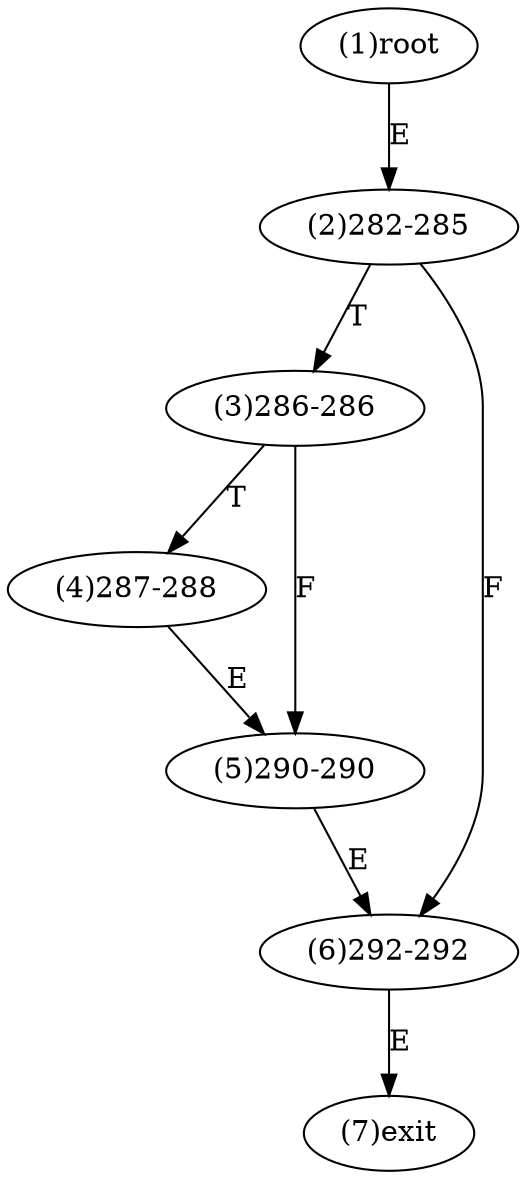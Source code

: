 digraph "" { 
1[ label="(1)root"];
2[ label="(2)282-285"];
3[ label="(3)286-286"];
4[ label="(4)287-288"];
5[ label="(5)290-290"];
6[ label="(6)292-292"];
7[ label="(7)exit"];
1->2[ label="E"];
2->6[ label="F"];
2->3[ label="T"];
3->5[ label="F"];
3->4[ label="T"];
4->5[ label="E"];
5->6[ label="E"];
6->7[ label="E"];
}